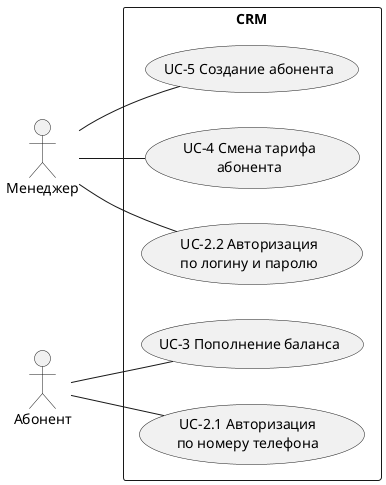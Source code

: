 @startuml usecase

left to right direction

actor manager   as "Менеджер" 
actor sub       as "Абонент"  

rectangle CRM {
    (UC-2.2 Авторизация\nпо логину и паролю)   as uc2_2
    (UC-2.1 Авторизация\nпо номеру телефона)   as uc2_1 
    (UC-5 Создание абонента)                    as uc5
    (UC-4 Смена тарифа\nабонента)               as uc4
    (UC-3 Пополнение баланса)                   as uc3
}

manager -- uc2_2
sub -- uc2_1
manager -- uc5 
manager -- uc4
sub -- uc3 

@enduml
